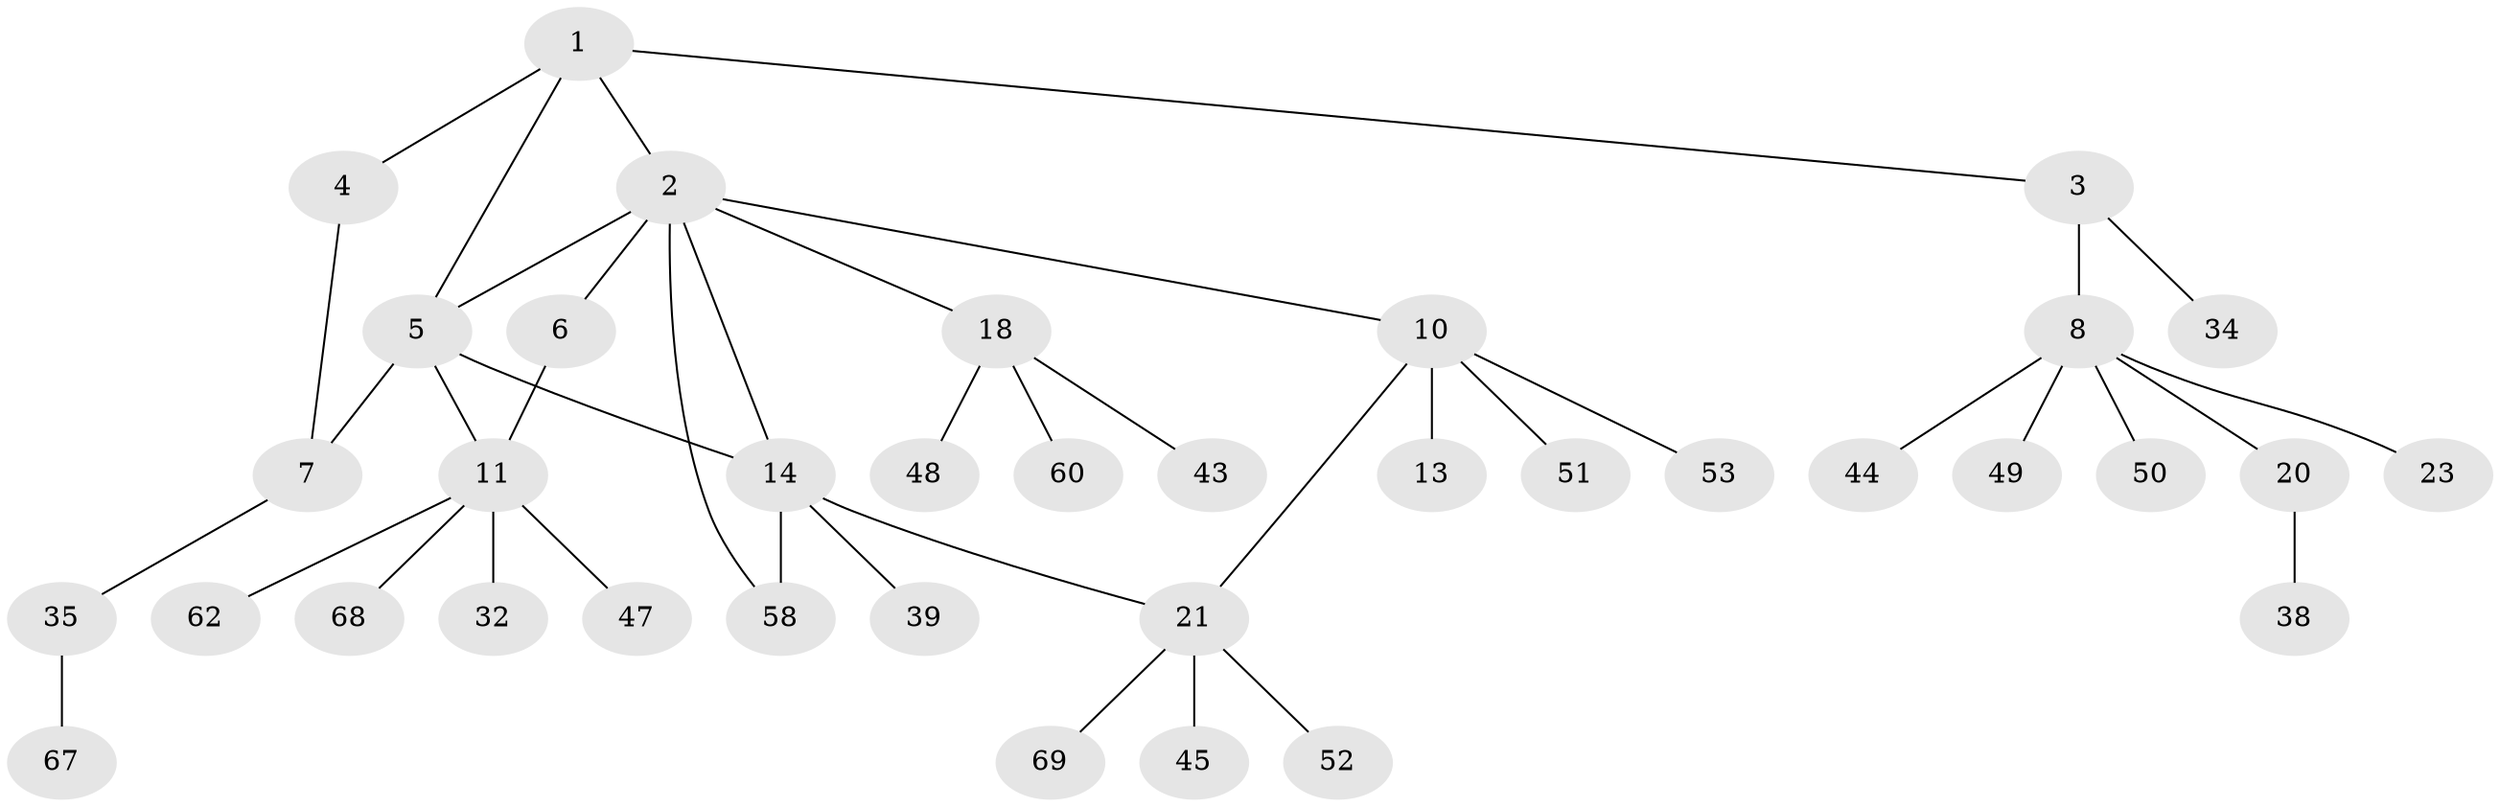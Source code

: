 // original degree distribution, {4: 0.10810810810810811, 7: 0.013513513513513514, 2: 0.22972972972972974, 3: 0.13513513513513514, 8: 0.013513513513513514, 5: 0.04054054054054054, 1: 0.4594594594594595}
// Generated by graph-tools (version 1.1) at 2025/13/03/09/25 04:13:16]
// undirected, 37 vertices, 42 edges
graph export_dot {
graph [start="1"]
  node [color=gray90,style=filled];
  1;
  2;
  3 [super="+55"];
  4;
  5 [super="+31+25"];
  6 [super="+66"];
  7 [super="+30+17+24"];
  8 [super="+19+16+12+9+72+54"];
  10;
  11 [super="+15+61"];
  13;
  14 [super="+27+22"];
  18 [super="+36"];
  20;
  21 [super="+41"];
  23;
  32;
  34;
  35;
  38 [super="+74"];
  39;
  43;
  44;
  45;
  47 [super="+57"];
  48;
  49;
  50;
  51;
  52;
  53 [super="+70"];
  58 [super="+71"];
  60;
  62;
  67;
  68;
  69;
  1 -- 2;
  1 -- 3;
  1 -- 4;
  1 -- 5;
  2 -- 5;
  2 -- 6;
  2 -- 10;
  2 -- 14;
  2 -- 18;
  2 -- 58;
  3 -- 8;
  3 -- 34;
  4 -- 7;
  5 -- 11;
  5 -- 14;
  5 -- 7;
  6 -- 11 [weight=2];
  7 -- 35;
  8 -- 44;
  8 -- 20;
  8 -- 49;
  8 -- 23;
  8 -- 50;
  10 -- 13;
  10 -- 21;
  10 -- 51;
  10 -- 53;
  11 -- 32;
  11 -- 68;
  11 -- 62;
  11 -- 47;
  14 -- 21;
  14 -- 58;
  14 -- 39;
  18 -- 48;
  18 -- 43;
  18 -- 60;
  20 -- 38;
  21 -- 45;
  21 -- 69;
  21 -- 52;
  35 -- 67;
}
